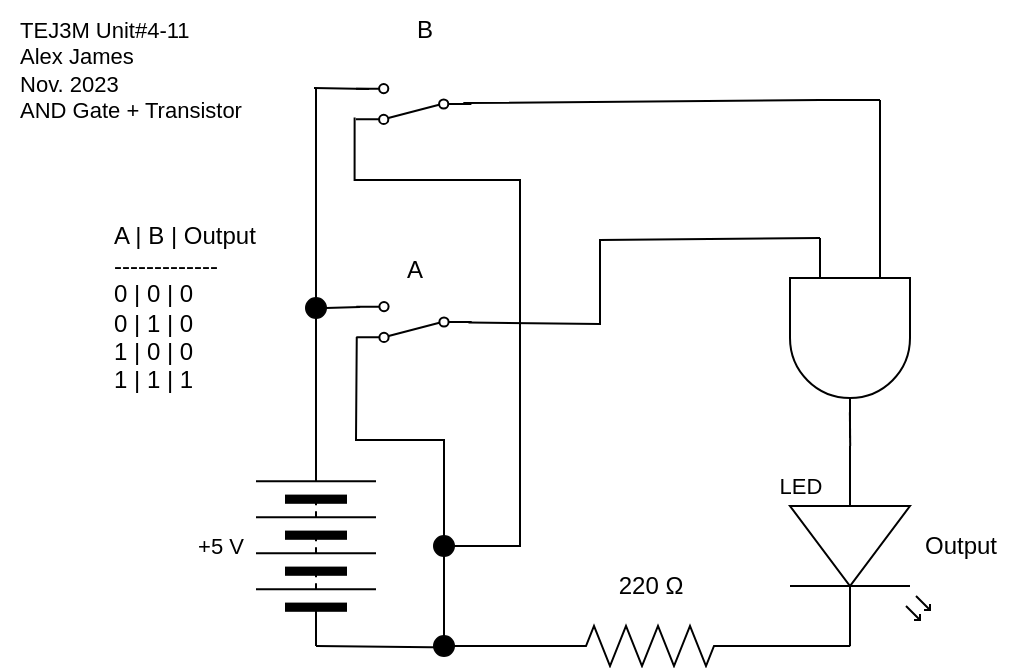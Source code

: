 <mxfile>
    <diagram id="6K2aCtGG5v6xstUJsYja" name="Page-1">
        <mxGraphModel dx="340" dy="293" grid="1" gridSize="10" guides="1" tooltips="1" connect="1" arrows="1" fold="1" page="1" pageScale="1" pageWidth="827" pageHeight="1169" math="0" shadow="0">
            <root>
                <mxCell id="0"/>
                <mxCell id="1" parent="0"/>
                <mxCell id="42" style="edgeStyle=none;html=1;exitX=0;exitY=0.25;exitDx=0;exitDy=0;exitPerimeter=0;endArrow=none;endFill=0;rounded=0;" parent="1" source="62" edge="1">
                    <mxGeometry relative="1" as="geometry">
                        <mxPoint x="510" y="120" as="targetPoint"/>
                        <mxPoint x="480" y="189" as="sourcePoint"/>
                    </mxGeometry>
                </mxCell>
                <mxCell id="43" style="edgeStyle=none;shape=connector;rounded=0;html=1;exitX=0.871;exitY=0.501;exitDx=0;exitDy=0;exitPerimeter=0;entryX=0;entryY=0.57;entryDx=0;entryDy=0;entryPerimeter=0;labelBackgroundColor=default;strokeColor=default;fontFamily=Helvetica;fontSize=11;fontColor=default;endArrow=none;endFill=0;" parent="1" source="62" target="4" edge="1">
                    <mxGeometry relative="1" as="geometry">
                        <mxPoint x="489.955" y="276.5" as="sourcePoint"/>
                    </mxGeometry>
                </mxCell>
                <mxCell id="3" value="" style="pointerEvents=1;verticalLabelPosition=bottom;shadow=0;dashed=0;align=center;html=1;verticalAlign=top;shape=mxgraph.electrical.miscellaneous.batteryStack;rotation=-90;" parent="1" vertex="1">
                    <mxGeometry x="178" y="313" width="100" height="60" as="geometry"/>
                </mxCell>
                <mxCell id="7" style="edgeStyle=none;shape=connector;rounded=0;html=1;exitX=1;exitY=0.57;exitDx=0;exitDy=0;exitPerimeter=0;entryX=0;entryY=0.5;entryDx=0;entryDy=0;labelBackgroundColor=default;strokeColor=default;fontFamily=Helvetica;fontSize=11;fontColor=default;endArrow=none;endFill=0;startArrow=none;" parent="1" source="16" target="3" edge="1">
                    <mxGeometry relative="1" as="geometry"/>
                </mxCell>
                <mxCell id="69" style="edgeStyle=none;rounded=0;html=1;exitX=1;exitY=0.57;exitDx=0;exitDy=0;exitPerimeter=0;entryX=1;entryY=0.5;entryDx=0;entryDy=0;entryPerimeter=0;endArrow=none;endFill=0;" parent="1" source="4" target="68" edge="1">
                    <mxGeometry relative="1" as="geometry"/>
                </mxCell>
                <mxCell id="4" value="" style="verticalLabelPosition=bottom;shadow=0;dashed=0;align=center;html=1;verticalAlign=top;shape=mxgraph.electrical.opto_electronics.led_2;pointerEvents=1;rotation=90;" parent="1" vertex="1">
                    <mxGeometry x="450" y="308" width="100" height="70" as="geometry"/>
                </mxCell>
                <mxCell id="8" value="&lt;div style=&quot;text-align: left;&quot;&gt;&lt;span style=&quot;background-color: initial;&quot;&gt;TEJ3M Unit#4-11&lt;/span&gt;&lt;/div&gt;&lt;div style=&quot;text-align: left;&quot;&gt;&lt;span style=&quot;background-color: initial;&quot;&gt;Alex James&lt;/span&gt;&lt;/div&gt;&lt;div style=&quot;text-align: left;&quot;&gt;Nov. 2023&lt;/div&gt;&lt;div style=&quot;text-align: left;&quot;&gt;AND Gate + Transistor&lt;/div&gt;" style="text;html=1;align=center;verticalAlign=middle;resizable=0;points=[];autosize=1;strokeColor=none;fillColor=none;fontSize=11;fontFamily=Helvetica;fontColor=default;" parent="1" vertex="1">
                    <mxGeometry x="70" y="70" width="130" height="70" as="geometry"/>
                </mxCell>
                <mxCell id="10" value="+5 V" style="text;html=1;align=center;verticalAlign=middle;resizable=0;points=[];autosize=1;strokeColor=none;fillColor=none;fontSize=11;fontFamily=Helvetica;fontColor=default;" parent="1" vertex="1">
                    <mxGeometry x="155" y="328" width="50" height="30" as="geometry"/>
                </mxCell>
                <mxCell id="11" value="LED" style="text;html=1;align=center;verticalAlign=middle;resizable=0;points=[];autosize=1;strokeColor=none;fillColor=none;fontSize=11;fontFamily=Helvetica;fontColor=default;" parent="1" vertex="1">
                    <mxGeometry x="450" y="298" width="40" height="30" as="geometry"/>
                </mxCell>
                <mxCell id="16" value="" style="ellipse;whiteSpace=wrap;html=1;aspect=fixed;strokeColor=#030303;fillColor=#000000;" parent="1" vertex="1">
                    <mxGeometry x="287" y="388" width="10" height="10" as="geometry"/>
                </mxCell>
                <mxCell id="20" value="A | B | Output&lt;br&gt;-------------&lt;br&gt;0 | 0 | 0&lt;br&gt;0 | 1 | 0&lt;br&gt;1 | 0 | 0&lt;br&gt;1 | 1 | 1" style="text;html=1;align=left;verticalAlign=middle;resizable=0;points=[];autosize=1;strokeColor=none;fillColor=none;" parent="1" vertex="1">
                    <mxGeometry x="125" y="174" width="90" height="100" as="geometry"/>
                </mxCell>
                <mxCell id="22" value="A" style="text;html=1;align=center;verticalAlign=middle;resizable=0;points=[];autosize=1;strokeColor=none;fillColor=none;" parent="1" vertex="1">
                    <mxGeometry x="261.85" y="190" width="30" height="30" as="geometry"/>
                </mxCell>
                <mxCell id="23" value="Output" style="text;html=1;align=center;verticalAlign=middle;resizable=0;points=[];autosize=1;strokeColor=none;fillColor=none;" parent="1" vertex="1">
                    <mxGeometry x="520" y="328" width="60" height="30" as="geometry"/>
                </mxCell>
                <mxCell id="40" style="edgeStyle=none;shape=connector;rounded=0;html=1;entryX=0.5;entryY=0;entryDx=0;entryDy=0;labelBackgroundColor=default;strokeColor=default;fontFamily=Helvetica;fontSize=11;fontColor=default;endArrow=none;endFill=0;exitX=0.996;exitY=0.124;exitDx=0;exitDy=0;exitPerimeter=0;" parent="1" source="38" target="16" edge="1">
                    <mxGeometry relative="1" as="geometry">
                        <mxPoint x="247" y="240" as="sourcePoint"/>
                        <Array as="points">
                            <mxPoint x="248" y="290"/>
                            <mxPoint x="292" y="290"/>
                        </Array>
                    </mxGeometry>
                </mxCell>
                <mxCell id="38" value="" style="shape=mxgraph.electrical.electro-mechanical.twoWaySwitch;aspect=fixed;elSwitchState=2;rotation=0;flipV=1;flipH=1;" parent="1" vertex="1">
                    <mxGeometry x="248.15" y="221" width="57.7" height="20" as="geometry"/>
                </mxCell>
                <mxCell id="51" value="" style="shape=mxgraph.electrical.electro-mechanical.twoWaySwitch;aspect=fixed;elSwitchState=2;rotation=0;flipV=1;flipH=1;" parent="1" vertex="1">
                    <mxGeometry x="248" y="112" width="57.7" height="20" as="geometry"/>
                </mxCell>
                <mxCell id="53" value="" style="edgeStyle=none;rounded=0;html=1;endArrow=none;endFill=0;startArrow=none;entryX=0.5;entryY=1;entryDx=0;entryDy=0;" parent="1" edge="1">
                    <mxGeometry relative="1" as="geometry">
                        <Array as="points"/>
                        <mxPoint x="228" y="295" as="sourcePoint"/>
                        <mxPoint x="228" y="114" as="targetPoint"/>
                    </mxGeometry>
                </mxCell>
                <mxCell id="55" value="B" style="text;html=1;align=center;verticalAlign=middle;resizable=0;points=[];autosize=1;strokeColor=none;fillColor=none;" parent="1" vertex="1">
                    <mxGeometry x="267" y="70" width="30" height="30" as="geometry"/>
                </mxCell>
                <mxCell id="61" style="edgeStyle=none;html=1;entryX=0.07;entryY=0.523;entryDx=0;entryDy=0;entryPerimeter=0;rounded=0;endArrow=none;endFill=0;" parent="1" target="51" edge="1">
                    <mxGeometry relative="1" as="geometry">
                        <mxPoint x="320.0" y="150" as="targetPoint"/>
                        <mxPoint x="510" y="120" as="sourcePoint"/>
                        <Array as="points">
                            <mxPoint x="480" y="120"/>
                        </Array>
                    </mxGeometry>
                </mxCell>
                <mxCell id="72" style="edgeStyle=orthogonalEdgeStyle;html=1;exitX=1;exitY=0.5;exitDx=0;exitDy=0;entryX=1.012;entryY=0.164;entryDx=0;entryDy=0;entryPerimeter=0;endArrow=none;endFill=0;rounded=0;" edge="1" parent="1" source="60" target="51">
                    <mxGeometry relative="1" as="geometry">
                        <Array as="points">
                            <mxPoint x="330" y="343"/>
                            <mxPoint x="330" y="160"/>
                            <mxPoint x="247" y="160"/>
                        </Array>
                    </mxGeometry>
                </mxCell>
                <mxCell id="60" value="" style="ellipse;whiteSpace=wrap;html=1;aspect=fixed;strokeColor=#030303;fillColor=#000000;" parent="1" vertex="1">
                    <mxGeometry x="287" y="338" width="10" height="10" as="geometry"/>
                </mxCell>
                <mxCell id="67" style="edgeStyle=none;rounded=0;html=1;exitX=1;exitY=0.5;exitDx=0;exitDy=0;entryX=0.967;entryY=0.872;entryDx=0;entryDy=0;entryPerimeter=0;endArrow=none;endFill=0;" parent="1" source="27" target="38" edge="1">
                    <mxGeometry relative="1" as="geometry"/>
                </mxCell>
                <mxCell id="27" value="" style="ellipse;whiteSpace=wrap;html=1;aspect=fixed;strokeColor=#030303;fillColor=#000000;" parent="1" vertex="1">
                    <mxGeometry x="223" y="219" width="10" height="10" as="geometry"/>
                </mxCell>
                <mxCell id="62" value="" style="verticalLabelPosition=bottom;shadow=0;dashed=0;align=center;html=1;verticalAlign=top;shape=mxgraph.electrical.logic_gates.logic_gate;operation=and;rotation=90;" parent="1" vertex="1">
                    <mxGeometry x="445" y="209" width="100" height="60" as="geometry"/>
                </mxCell>
                <mxCell id="64" value="" style="edgeStyle=none;orthogonalLoop=1;jettySize=auto;html=1;rounded=0;endArrow=none;endFill=0;entryX=0.886;entryY=0.877;entryDx=0;entryDy=0;entryPerimeter=0;" parent="1" target="51" edge="1">
                    <mxGeometry width="100" relative="1" as="geometry">
                        <mxPoint x="227" y="114" as="sourcePoint"/>
                        <mxPoint x="256.846" y="114.38" as="targetPoint"/>
                        <Array as="points"/>
                    </mxGeometry>
                </mxCell>
                <mxCell id="66" value="" style="edgeStyle=none;orthogonalLoop=1;jettySize=auto;html=1;rounded=0;endArrow=none;endFill=0;entryX=0;entryY=0.75;entryDx=0;entryDy=0;entryPerimeter=0;exitX=0.028;exitY=0.489;exitDx=0;exitDy=0;exitPerimeter=0;" parent="1" source="38" target="62" edge="1">
                    <mxGeometry width="100" relative="1" as="geometry">
                        <mxPoint x="350" y="190" as="sourcePoint"/>
                        <mxPoint x="450" y="190" as="targetPoint"/>
                        <Array as="points">
                            <mxPoint x="370" y="232"/>
                            <mxPoint x="370" y="190"/>
                        </Array>
                    </mxGeometry>
                </mxCell>
                <mxCell id="70" style="edgeStyle=none;rounded=0;html=1;exitX=0;exitY=0.5;exitDx=0;exitDy=0;exitPerimeter=0;entryX=1;entryY=0.5;entryDx=0;entryDy=0;endArrow=none;endFill=0;" parent="1" source="68" target="16" edge="1">
                    <mxGeometry relative="1" as="geometry"/>
                </mxCell>
                <mxCell id="68" value="" style="pointerEvents=1;verticalLabelPosition=bottom;shadow=0;dashed=0;align=center;html=1;verticalAlign=top;shape=mxgraph.electrical.resistors.resistor_2;" parent="1" vertex="1">
                    <mxGeometry x="345" y="383" width="100" height="20" as="geometry"/>
                </mxCell>
                <mxCell id="71" value="220&amp;nbsp;Ω" style="text;html=1;align=center;verticalAlign=middle;resizable=0;points=[];autosize=1;strokeColor=none;fillColor=none;" parent="1" vertex="1">
                    <mxGeometry x="365" y="348" width="60" height="30" as="geometry"/>
                </mxCell>
            </root>
        </mxGraphModel>
    </diagram>
</mxfile>